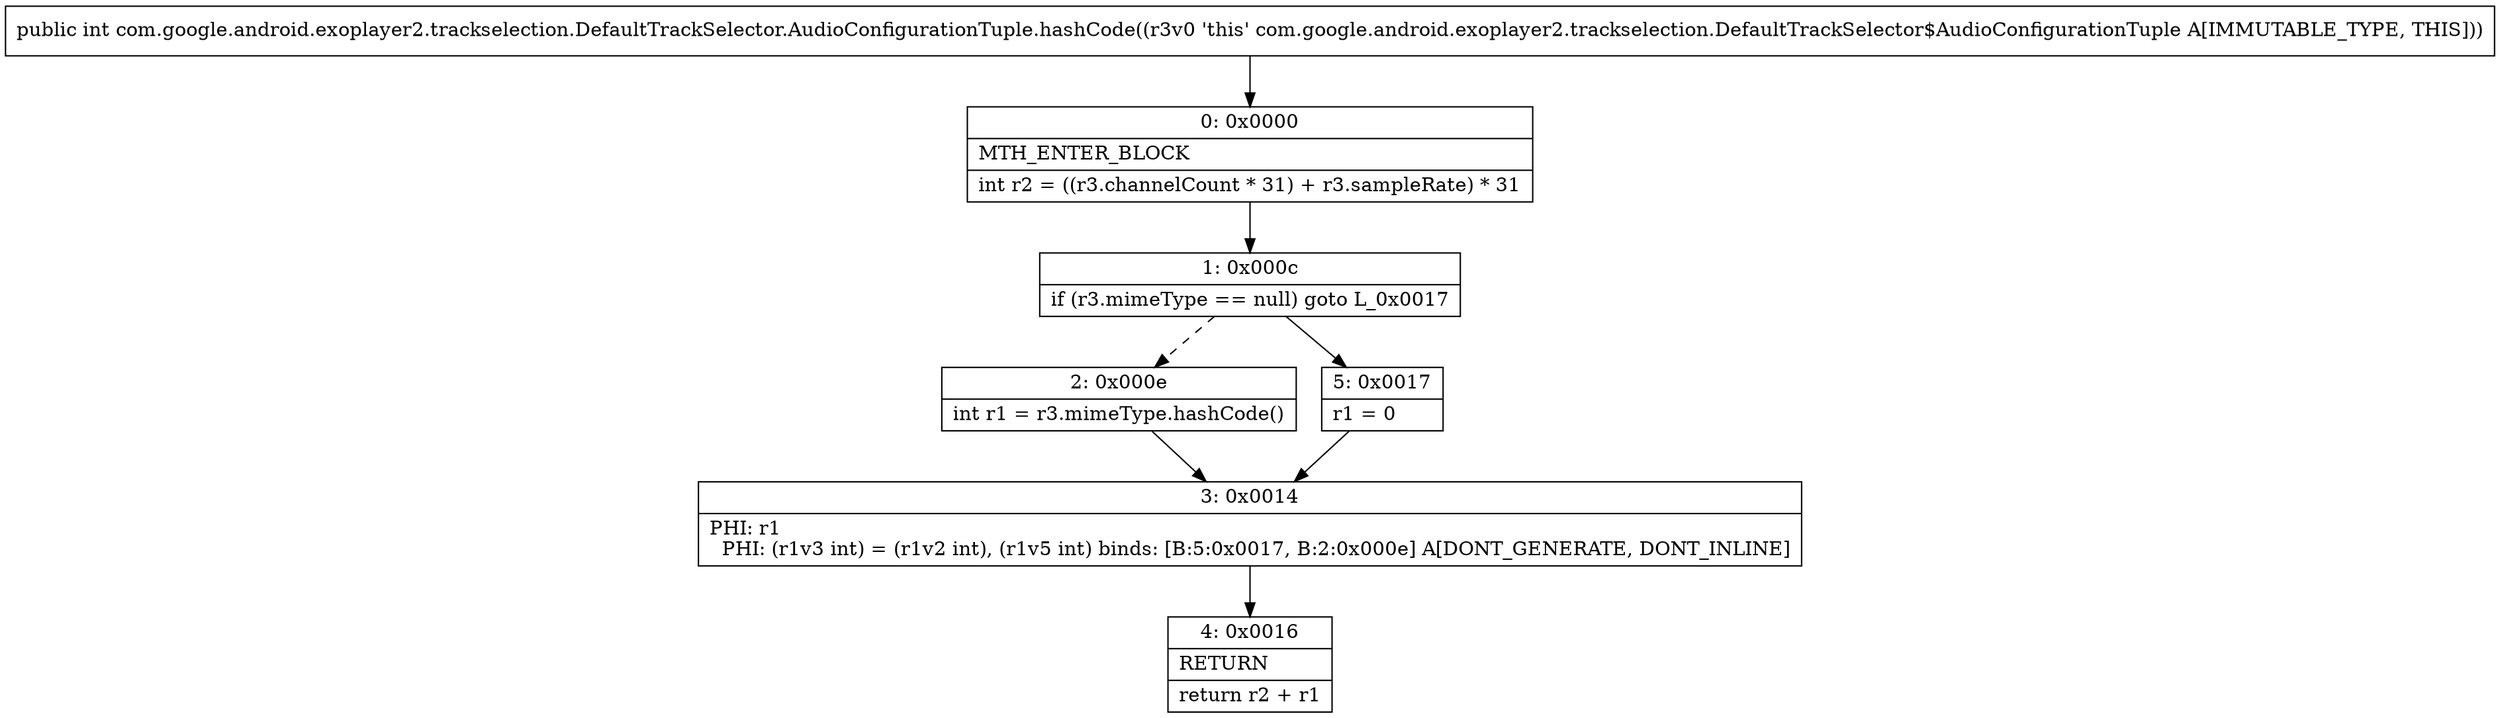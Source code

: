 digraph "CFG forcom.google.android.exoplayer2.trackselection.DefaultTrackSelector.AudioConfigurationTuple.hashCode()I" {
Node_0 [shape=record,label="{0\:\ 0x0000|MTH_ENTER_BLOCK\l|int r2 = ((r3.channelCount * 31) + r3.sampleRate) * 31\l}"];
Node_1 [shape=record,label="{1\:\ 0x000c|if (r3.mimeType == null) goto L_0x0017\l}"];
Node_2 [shape=record,label="{2\:\ 0x000e|int r1 = r3.mimeType.hashCode()\l}"];
Node_3 [shape=record,label="{3\:\ 0x0014|PHI: r1 \l  PHI: (r1v3 int) = (r1v2 int), (r1v5 int) binds: [B:5:0x0017, B:2:0x000e] A[DONT_GENERATE, DONT_INLINE]\l}"];
Node_4 [shape=record,label="{4\:\ 0x0016|RETURN\l|return r2 + r1\l}"];
Node_5 [shape=record,label="{5\:\ 0x0017|r1 = 0\l}"];
MethodNode[shape=record,label="{public int com.google.android.exoplayer2.trackselection.DefaultTrackSelector.AudioConfigurationTuple.hashCode((r3v0 'this' com.google.android.exoplayer2.trackselection.DefaultTrackSelector$AudioConfigurationTuple A[IMMUTABLE_TYPE, THIS])) }"];
MethodNode -> Node_0;
Node_0 -> Node_1;
Node_1 -> Node_2[style=dashed];
Node_1 -> Node_5;
Node_2 -> Node_3;
Node_3 -> Node_4;
Node_5 -> Node_3;
}

